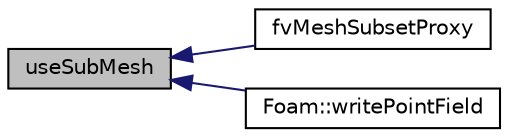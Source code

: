 digraph "useSubMesh"
{
  bgcolor="transparent";
  edge [fontname="Helvetica",fontsize="10",labelfontname="Helvetica",labelfontsize="10"];
  node [fontname="Helvetica",fontsize="10",shape=record];
  rankdir="LR";
  Node1 [label="useSubMesh",height=0.2,width=0.4,color="black", fillcolor="grey75", style="filled" fontcolor="black"];
  Node1 -> Node2 [dir="back",color="midnightblue",fontsize="10",style="solid",fontname="Helvetica"];
  Node2 [label="fvMeshSubsetProxy",height=0.2,width=0.4,color="black",URL="$classFoam_1_1fvMeshSubsetProxy.html#a586038436a6cb307f356849077ba649f",tooltip="Construct a pass-through proxy. No correct() invoked or required. "];
  Node1 -> Node3 [dir="back",color="midnightblue",fontsize="10",style="solid",fontname="Helvetica"];
  Node3 [label="Foam::writePointField",height=0.2,width=0.4,color="black",URL="$namespaceFoam.html#af11955c089da9e52e9286da7479e9285"];
}
